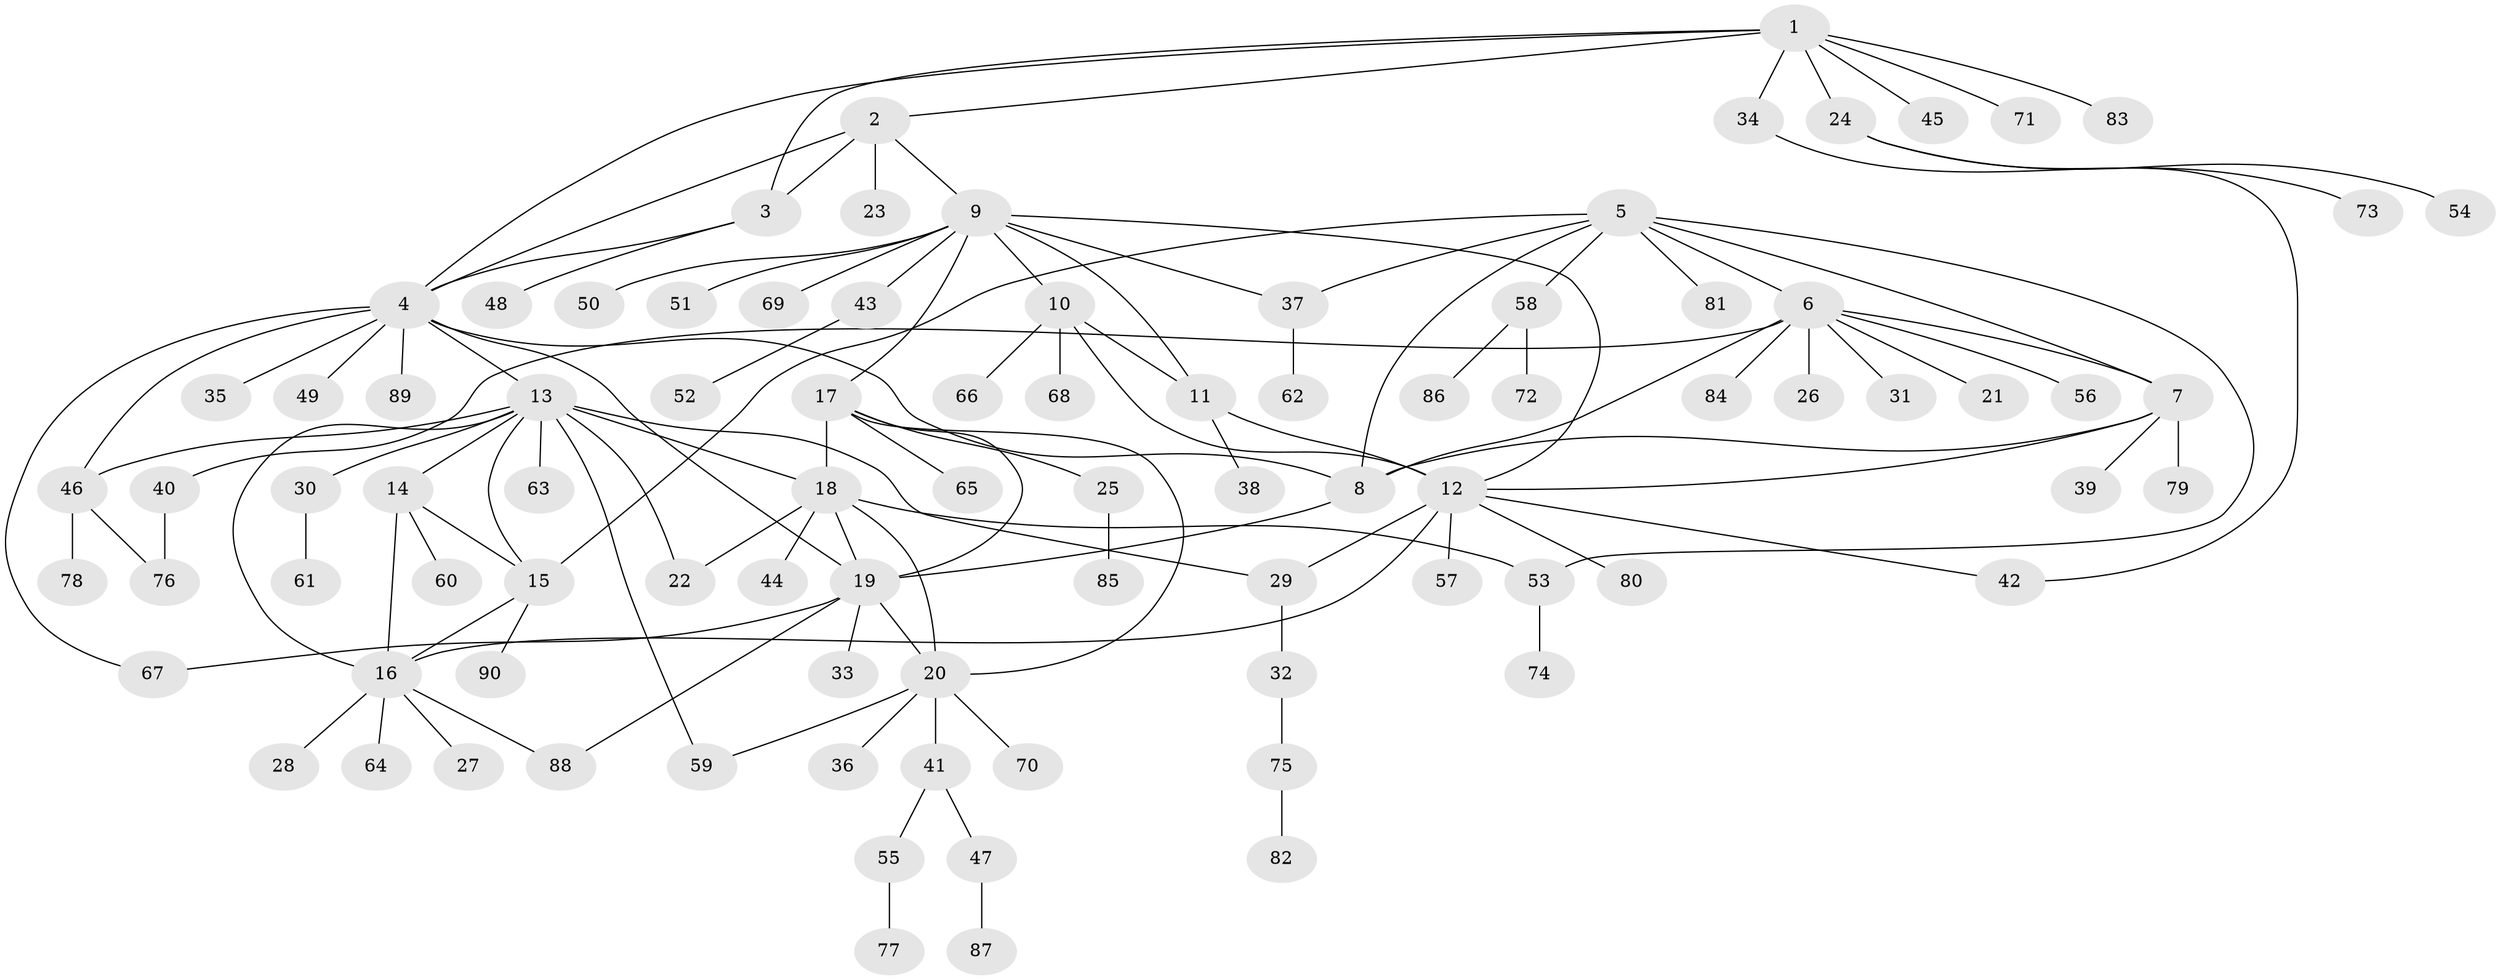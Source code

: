 // coarse degree distribution, {7: 0.04918032786885246, 4: 0.06557377049180328, 3: 0.06557377049180328, 9: 0.06557377049180328, 6: 0.04918032786885246, 11: 0.01639344262295082, 10: 0.01639344262295082, 1: 0.5245901639344263, 2: 0.14754098360655737}
// Generated by graph-tools (version 1.1) at 2025/52/02/27/25 19:52:21]
// undirected, 90 vertices, 120 edges
graph export_dot {
graph [start="1"]
  node [color=gray90,style=filled];
  1;
  2;
  3;
  4;
  5;
  6;
  7;
  8;
  9;
  10;
  11;
  12;
  13;
  14;
  15;
  16;
  17;
  18;
  19;
  20;
  21;
  22;
  23;
  24;
  25;
  26;
  27;
  28;
  29;
  30;
  31;
  32;
  33;
  34;
  35;
  36;
  37;
  38;
  39;
  40;
  41;
  42;
  43;
  44;
  45;
  46;
  47;
  48;
  49;
  50;
  51;
  52;
  53;
  54;
  55;
  56;
  57;
  58;
  59;
  60;
  61;
  62;
  63;
  64;
  65;
  66;
  67;
  68;
  69;
  70;
  71;
  72;
  73;
  74;
  75;
  76;
  77;
  78;
  79;
  80;
  81;
  82;
  83;
  84;
  85;
  86;
  87;
  88;
  89;
  90;
  1 -- 2;
  1 -- 3;
  1 -- 4;
  1 -- 24;
  1 -- 34;
  1 -- 45;
  1 -- 71;
  1 -- 83;
  2 -- 3;
  2 -- 4;
  2 -- 9;
  2 -- 23;
  3 -- 4;
  3 -- 48;
  4 -- 8;
  4 -- 13;
  4 -- 19;
  4 -- 35;
  4 -- 46;
  4 -- 49;
  4 -- 67;
  4 -- 89;
  5 -- 6;
  5 -- 7;
  5 -- 8;
  5 -- 15;
  5 -- 37;
  5 -- 53;
  5 -- 58;
  5 -- 81;
  6 -- 7;
  6 -- 8;
  6 -- 21;
  6 -- 26;
  6 -- 31;
  6 -- 40;
  6 -- 56;
  6 -- 84;
  7 -- 8;
  7 -- 12;
  7 -- 39;
  7 -- 79;
  8 -- 19;
  9 -- 10;
  9 -- 11;
  9 -- 12;
  9 -- 17;
  9 -- 37;
  9 -- 43;
  9 -- 50;
  9 -- 51;
  9 -- 69;
  10 -- 11;
  10 -- 12;
  10 -- 66;
  10 -- 68;
  11 -- 12;
  11 -- 38;
  12 -- 16;
  12 -- 29;
  12 -- 42;
  12 -- 57;
  12 -- 80;
  13 -- 14;
  13 -- 15;
  13 -- 16;
  13 -- 18;
  13 -- 22;
  13 -- 29;
  13 -- 30;
  13 -- 46;
  13 -- 59;
  13 -- 63;
  14 -- 15;
  14 -- 16;
  14 -- 60;
  15 -- 16;
  15 -- 90;
  16 -- 27;
  16 -- 28;
  16 -- 64;
  16 -- 88;
  17 -- 18;
  17 -- 19;
  17 -- 20;
  17 -- 25;
  17 -- 65;
  18 -- 19;
  18 -- 20;
  18 -- 22;
  18 -- 44;
  18 -- 53;
  19 -- 20;
  19 -- 33;
  19 -- 67;
  19 -- 88;
  20 -- 36;
  20 -- 41;
  20 -- 59;
  20 -- 70;
  24 -- 54;
  24 -- 73;
  25 -- 85;
  29 -- 32;
  30 -- 61;
  32 -- 75;
  34 -- 42;
  37 -- 62;
  40 -- 76;
  41 -- 47;
  41 -- 55;
  43 -- 52;
  46 -- 76;
  46 -- 78;
  47 -- 87;
  53 -- 74;
  55 -- 77;
  58 -- 72;
  58 -- 86;
  75 -- 82;
}
